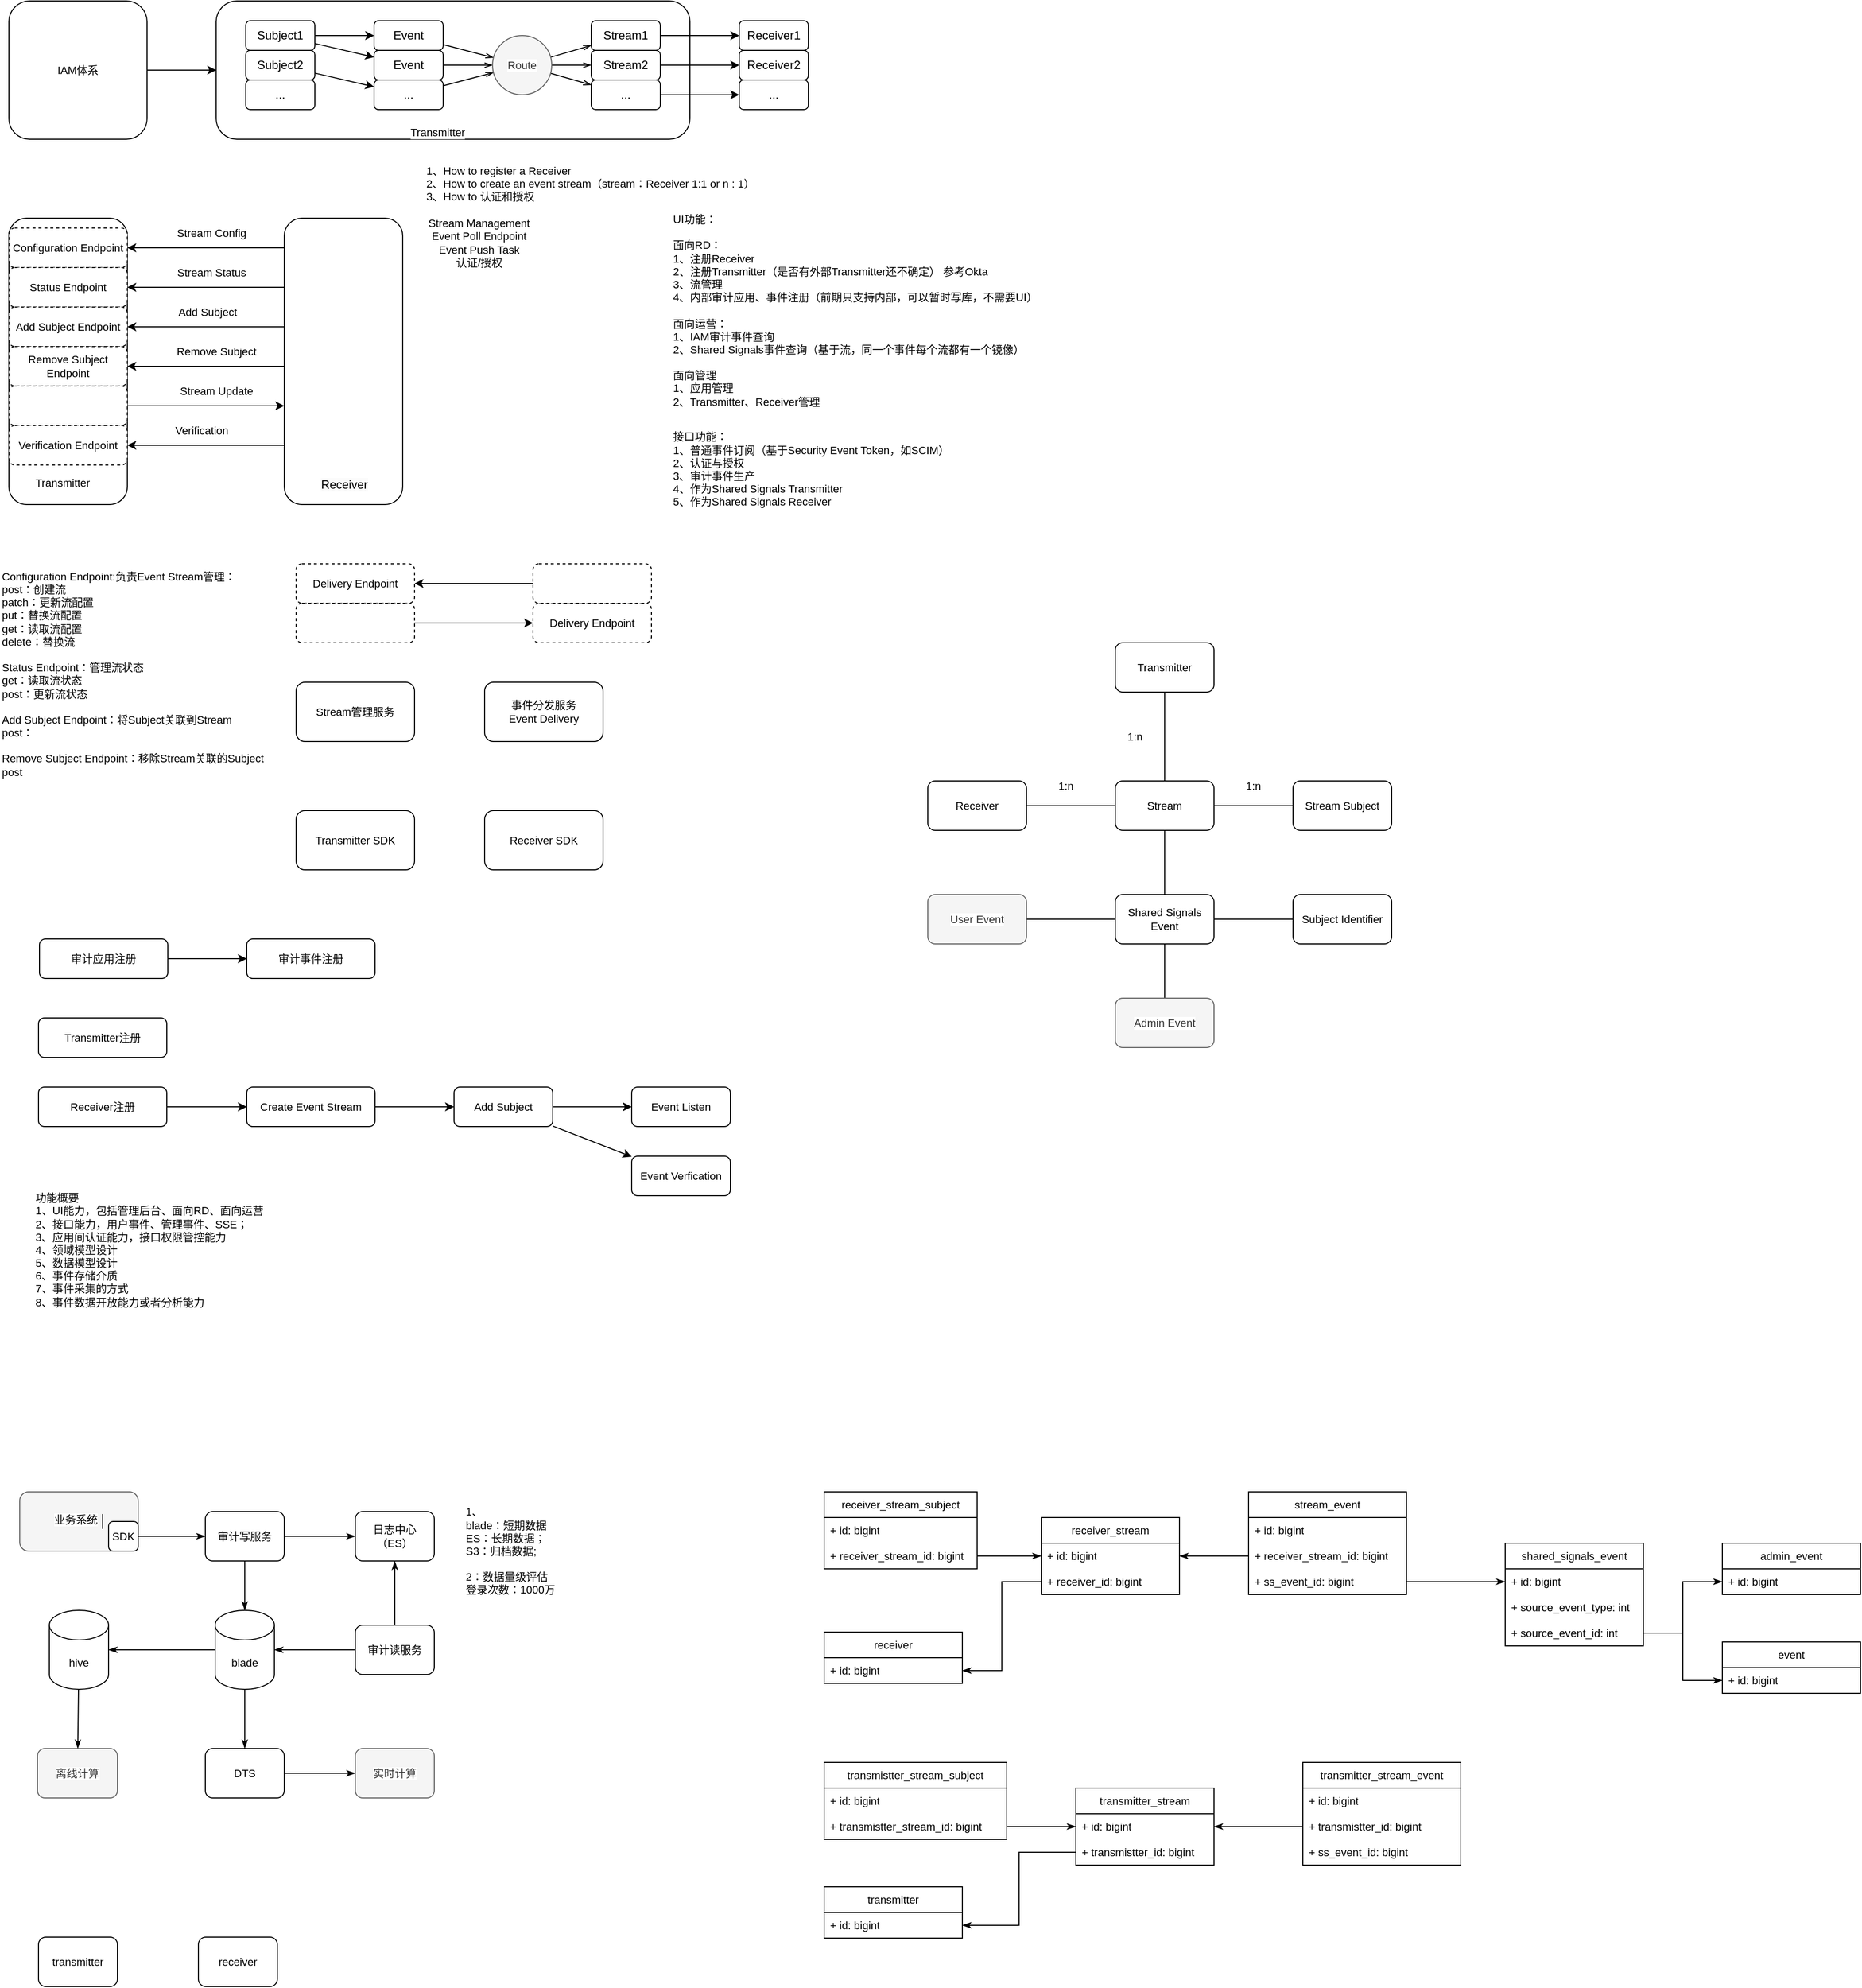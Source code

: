 <mxfile version="24.8.6">
  <diagram name="Page-1" id="xkzrxMHmYgJay2G1RrDT">
    <mxGraphModel dx="1517" dy="835" grid="1" gridSize="10" guides="1" tooltips="1" connect="1" arrows="1" fold="1" page="1" pageScale="1" pageWidth="827" pageHeight="1169" math="0" shadow="0">
      <root>
        <mxCell id="0" />
        <mxCell id="1" parent="0" />
        <mxCell id="OIt1UMHO6sKuOlpWB3Og-27" value="" style="rounded=1;whiteSpace=wrap;html=1;fontFamily=Helvetica;fontSize=11;fontColor=#333333;labelBackgroundColor=default;fillColor=#f5f5f5;strokeColor=#666666;" vertex="1" parent="1">
          <mxGeometry x="20" y="1550" width="120" height="60" as="geometry" />
        </mxCell>
        <mxCell id="cIg96sCf_VElqngGWfwU-84" value="" style="rounded=1;whiteSpace=wrap;html=1;fontFamily=Helvetica;fontSize=11;fontColor=default;labelBackgroundColor=default;" parent="1" vertex="1">
          <mxGeometry x="9" y="260" width="120" height="290" as="geometry" />
        </mxCell>
        <mxCell id="cIg96sCf_VElqngGWfwU-57" style="edgeStyle=none;shape=connector;rounded=0;orthogonalLoop=1;jettySize=auto;html=1;entryX=0;entryY=0.5;entryDx=0;entryDy=0;strokeColor=default;align=center;verticalAlign=middle;fontFamily=Helvetica;fontSize=11;fontColor=default;labelBackgroundColor=default;endArrow=classic;" parent="1" source="cIg96sCf_VElqngGWfwU-55" target="cIg96sCf_VElqngGWfwU-1" edge="1">
          <mxGeometry relative="1" as="geometry" />
        </mxCell>
        <mxCell id="cIg96sCf_VElqngGWfwU-55" value="IAM体系" style="rounded=1;whiteSpace=wrap;html=1;fontFamily=Helvetica;fontSize=11;fontColor=default;labelBackgroundColor=default;" parent="1" vertex="1">
          <mxGeometry x="9" y="40" width="140" height="140" as="geometry" />
        </mxCell>
        <mxCell id="cIg96sCf_VElqngGWfwU-1" value="" style="rounded=1;whiteSpace=wrap;html=1;" parent="1" vertex="1">
          <mxGeometry x="219" y="40" width="480" height="140" as="geometry" />
        </mxCell>
        <mxCell id="cIg96sCf_VElqngGWfwU-18" style="edgeStyle=orthogonalEdgeStyle;rounded=0;orthogonalLoop=1;jettySize=auto;html=1;" parent="1" source="cIg96sCf_VElqngGWfwU-3" target="cIg96sCf_VElqngGWfwU-15" edge="1">
          <mxGeometry relative="1" as="geometry" />
        </mxCell>
        <mxCell id="cIg96sCf_VElqngGWfwU-3" value="Stream1" style="rounded=1;whiteSpace=wrap;html=1;" parent="1" vertex="1">
          <mxGeometry x="599" y="60" width="70" height="30" as="geometry" />
        </mxCell>
        <mxCell id="cIg96sCf_VElqngGWfwU-19" style="edgeStyle=orthogonalEdgeStyle;rounded=0;orthogonalLoop=1;jettySize=auto;html=1;" parent="1" source="cIg96sCf_VElqngGWfwU-4" target="cIg96sCf_VElqngGWfwU-16" edge="1">
          <mxGeometry relative="1" as="geometry" />
        </mxCell>
        <mxCell id="cIg96sCf_VElqngGWfwU-4" value="Stream2" style="rounded=1;whiteSpace=wrap;html=1;" parent="1" vertex="1">
          <mxGeometry x="599" y="90" width="70" height="30" as="geometry" />
        </mxCell>
        <mxCell id="cIg96sCf_VElqngGWfwU-20" style="edgeStyle=orthogonalEdgeStyle;rounded=0;orthogonalLoop=1;jettySize=auto;html=1;" parent="1" source="cIg96sCf_VElqngGWfwU-5" target="cIg96sCf_VElqngGWfwU-17" edge="1">
          <mxGeometry relative="1" as="geometry" />
        </mxCell>
        <mxCell id="cIg96sCf_VElqngGWfwU-5" value="..." style="rounded=1;whiteSpace=wrap;html=1;" parent="1" vertex="1">
          <mxGeometry x="599" y="120" width="70" height="30" as="geometry" />
        </mxCell>
        <mxCell id="cIg96sCf_VElqngGWfwU-11" style="edgeStyle=orthogonalEdgeStyle;rounded=0;orthogonalLoop=1;jettySize=auto;html=1;" parent="1" source="cIg96sCf_VElqngGWfwU-6" target="cIg96sCf_VElqngGWfwU-10" edge="1">
          <mxGeometry relative="1" as="geometry" />
        </mxCell>
        <mxCell id="cIg96sCf_VElqngGWfwU-39" style="edgeStyle=none;shape=connector;rounded=0;orthogonalLoop=1;jettySize=auto;html=1;strokeColor=default;align=center;verticalAlign=middle;fontFamily=Helvetica;fontSize=11;fontColor=default;labelBackgroundColor=default;endArrow=classic;" parent="1" source="cIg96sCf_VElqngGWfwU-6" target="cIg96sCf_VElqngGWfwU-22" edge="1">
          <mxGeometry relative="1" as="geometry" />
        </mxCell>
        <mxCell id="cIg96sCf_VElqngGWfwU-6" value="Subject1" style="rounded=1;whiteSpace=wrap;html=1;" parent="1" vertex="1">
          <mxGeometry x="249" y="60" width="70" height="30" as="geometry" />
        </mxCell>
        <mxCell id="cIg96sCf_VElqngGWfwU-40" style="edgeStyle=none;shape=connector;rounded=0;orthogonalLoop=1;jettySize=auto;html=1;strokeColor=default;align=center;verticalAlign=middle;fontFamily=Helvetica;fontSize=11;fontColor=default;labelBackgroundColor=default;endArrow=classic;" parent="1" source="cIg96sCf_VElqngGWfwU-7" target="cIg96sCf_VElqngGWfwU-23" edge="1">
          <mxGeometry relative="1" as="geometry" />
        </mxCell>
        <mxCell id="cIg96sCf_VElqngGWfwU-7" value="Subject2" style="rounded=1;whiteSpace=wrap;html=1;" parent="1" vertex="1">
          <mxGeometry x="249" y="90" width="70" height="30" as="geometry" />
        </mxCell>
        <mxCell id="cIg96sCf_VElqngGWfwU-8" value="..." style="rounded=1;whiteSpace=wrap;html=1;" parent="1" vertex="1">
          <mxGeometry x="249" y="120" width="70" height="30" as="geometry" />
        </mxCell>
        <mxCell id="cIg96sCf_VElqngGWfwU-49" style="edgeStyle=none;shape=connector;rounded=0;orthogonalLoop=1;jettySize=auto;html=1;strokeColor=default;align=center;verticalAlign=middle;fontFamily=Helvetica;fontSize=11;fontColor=default;labelBackgroundColor=default;endArrow=openThin;endFill=0;" parent="1" source="cIg96sCf_VElqngGWfwU-10" target="cIg96sCf_VElqngGWfwU-41" edge="1">
          <mxGeometry relative="1" as="geometry" />
        </mxCell>
        <mxCell id="cIg96sCf_VElqngGWfwU-10" value="Event" style="rounded=1;whiteSpace=wrap;html=1;" parent="1" vertex="1">
          <mxGeometry x="379" y="60" width="70" height="30" as="geometry" />
        </mxCell>
        <mxCell id="cIg96sCf_VElqngGWfwU-15" value="Receiver1" style="rounded=1;whiteSpace=wrap;html=1;" parent="1" vertex="1">
          <mxGeometry x="749" y="60" width="70" height="30" as="geometry" />
        </mxCell>
        <mxCell id="cIg96sCf_VElqngGWfwU-16" value="Receiver2" style="rounded=1;whiteSpace=wrap;html=1;" parent="1" vertex="1">
          <mxGeometry x="749" y="90" width="70" height="30" as="geometry" />
        </mxCell>
        <mxCell id="cIg96sCf_VElqngGWfwU-17" value="..." style="rounded=1;whiteSpace=wrap;html=1;" parent="1" vertex="1">
          <mxGeometry x="749" y="120" width="70" height="30" as="geometry" />
        </mxCell>
        <mxCell id="cIg96sCf_VElqngGWfwU-50" style="edgeStyle=none;shape=connector;rounded=0;orthogonalLoop=1;jettySize=auto;html=1;strokeColor=default;align=center;verticalAlign=middle;fontFamily=Helvetica;fontSize=11;fontColor=default;labelBackgroundColor=default;endArrow=openThin;endFill=0;" parent="1" source="cIg96sCf_VElqngGWfwU-22" target="cIg96sCf_VElqngGWfwU-41" edge="1">
          <mxGeometry relative="1" as="geometry" />
        </mxCell>
        <mxCell id="cIg96sCf_VElqngGWfwU-22" value="Event" style="rounded=1;whiteSpace=wrap;html=1;" parent="1" vertex="1">
          <mxGeometry x="379" y="90" width="70" height="30" as="geometry" />
        </mxCell>
        <mxCell id="cIg96sCf_VElqngGWfwU-51" style="edgeStyle=none;shape=connector;rounded=0;orthogonalLoop=1;jettySize=auto;html=1;strokeColor=default;align=center;verticalAlign=middle;fontFamily=Helvetica;fontSize=11;fontColor=default;labelBackgroundColor=default;endArrow=openThin;endFill=0;" parent="1" source="cIg96sCf_VElqngGWfwU-23" target="cIg96sCf_VElqngGWfwU-41" edge="1">
          <mxGeometry relative="1" as="geometry" />
        </mxCell>
        <mxCell id="cIg96sCf_VElqngGWfwU-23" value="..." style="rounded=1;whiteSpace=wrap;html=1;" parent="1" vertex="1">
          <mxGeometry x="379" y="120" width="70" height="30" as="geometry" />
        </mxCell>
        <mxCell id="cIg96sCf_VElqngGWfwU-46" style="edgeStyle=none;shape=connector;rounded=0;orthogonalLoop=1;jettySize=auto;html=1;strokeColor=default;align=center;verticalAlign=middle;fontFamily=Helvetica;fontSize=11;fontColor=default;labelBackgroundColor=default;endArrow=openThin;endFill=0;" parent="1" source="cIg96sCf_VElqngGWfwU-41" target="cIg96sCf_VElqngGWfwU-3" edge="1">
          <mxGeometry relative="1" as="geometry" />
        </mxCell>
        <mxCell id="cIg96sCf_VElqngGWfwU-47" style="edgeStyle=none;shape=connector;rounded=0;orthogonalLoop=1;jettySize=auto;html=1;strokeColor=default;align=center;verticalAlign=middle;fontFamily=Helvetica;fontSize=11;fontColor=default;labelBackgroundColor=default;endArrow=openThin;endFill=0;" parent="1" source="cIg96sCf_VElqngGWfwU-41" target="cIg96sCf_VElqngGWfwU-4" edge="1">
          <mxGeometry relative="1" as="geometry" />
        </mxCell>
        <mxCell id="cIg96sCf_VElqngGWfwU-48" style="edgeStyle=none;shape=connector;rounded=0;orthogonalLoop=1;jettySize=auto;html=1;strokeColor=default;align=center;verticalAlign=middle;fontFamily=Helvetica;fontSize=11;fontColor=default;labelBackgroundColor=default;endArrow=openThin;endFill=0;" parent="1" source="cIg96sCf_VElqngGWfwU-41" target="cIg96sCf_VElqngGWfwU-5" edge="1">
          <mxGeometry relative="1" as="geometry" />
        </mxCell>
        <mxCell id="cIg96sCf_VElqngGWfwU-41" value="Route" style="ellipse;whiteSpace=wrap;html=1;aspect=fixed;fontFamily=Helvetica;fontSize=11;fontColor=#333333;labelBackgroundColor=default;fillColor=#f5f5f5;strokeColor=#666666;" parent="1" vertex="1">
          <mxGeometry x="499" y="75" width="60" height="60" as="geometry" />
        </mxCell>
        <mxCell id="cIg96sCf_VElqngGWfwU-53" value="Transmitter" style="text;whiteSpace=wrap;fontFamily=Helvetica;fontSize=11;fontColor=default;labelBackgroundColor=default;" parent="1" vertex="1">
          <mxGeometry x="414" y="160" width="70" height="20" as="geometry" />
        </mxCell>
        <mxCell id="cIg96sCf_VElqngGWfwU-65" value="Configuration Endpoint" style="rounded=1;whiteSpace=wrap;html=1;fontFamily=Helvetica;fontSize=11;fontColor=default;labelBackgroundColor=default;strokeColor=default;dashed=1;glass=0;shadow=0;" parent="1" vertex="1">
          <mxGeometry x="9" y="270" width="120" height="40" as="geometry" />
        </mxCell>
        <mxCell id="cIg96sCf_VElqngGWfwU-67" value="Status Endpoint" style="rounded=1;whiteSpace=wrap;html=1;fontFamily=Helvetica;fontSize=11;fontColor=default;labelBackgroundColor=default;strokeColor=default;dashed=1;" parent="1" vertex="1">
          <mxGeometry x="9" y="310" width="120" height="40" as="geometry" />
        </mxCell>
        <mxCell id="cIg96sCf_VElqngGWfwU-68" value="Add Subject Endpoint" style="rounded=1;whiteSpace=wrap;html=1;fontFamily=Helvetica;fontSize=11;fontColor=default;labelBackgroundColor=default;strokeColor=default;dashed=1;" parent="1" vertex="1">
          <mxGeometry x="9" y="350" width="120" height="40" as="geometry" />
        </mxCell>
        <mxCell id="cIg96sCf_VElqngGWfwU-69" value="Remove Subject Endpoint" style="rounded=1;whiteSpace=wrap;html=1;fontFamily=Helvetica;fontSize=11;fontColor=default;labelBackgroundColor=default;strokeColor=default;dashed=1;" parent="1" vertex="1">
          <mxGeometry x="9" y="390" width="120" height="40" as="geometry" />
        </mxCell>
        <mxCell id="cIg96sCf_VElqngGWfwU-82" style="edgeStyle=none;shape=connector;rounded=0;orthogonalLoop=1;jettySize=auto;html=1;strokeColor=default;align=center;verticalAlign=middle;fontFamily=Helvetica;fontSize=11;fontColor=default;labelBackgroundColor=default;endArrow=classic;" parent="1" source="cIg96sCf_VElqngGWfwU-70" target="cIg96sCf_VElqngGWfwU-76" edge="1">
          <mxGeometry relative="1" as="geometry" />
        </mxCell>
        <mxCell id="cIg96sCf_VElqngGWfwU-70" value="" style="rounded=1;whiteSpace=wrap;html=1;fontFamily=Helvetica;fontSize=11;fontColor=default;labelBackgroundColor=default;strokeColor=default;dashed=1;" parent="1" vertex="1">
          <mxGeometry x="9" y="430" width="120" height="40" as="geometry" />
        </mxCell>
        <mxCell id="cIg96sCf_VElqngGWfwU-71" value="Verification Endpoint" style="rounded=1;whiteSpace=wrap;html=1;fontFamily=Helvetica;fontSize=11;fontColor=default;labelBackgroundColor=default;strokeColor=default;dashed=1;" parent="1" vertex="1">
          <mxGeometry x="9" y="470" width="120" height="40" as="geometry" />
        </mxCell>
        <mxCell id="cIg96sCf_VElqngGWfwU-78" style="edgeStyle=none;shape=connector;rounded=0;orthogonalLoop=1;jettySize=auto;html=1;strokeColor=default;align=center;verticalAlign=middle;fontFamily=Helvetica;fontSize=11;fontColor=default;labelBackgroundColor=default;endArrow=classic;" parent="1" source="cIg96sCf_VElqngGWfwU-72" target="cIg96sCf_VElqngGWfwU-65" edge="1">
          <mxGeometry relative="1" as="geometry" />
        </mxCell>
        <mxCell id="cIg96sCf_VElqngGWfwU-72" value="" style="rounded=1;whiteSpace=wrap;html=1;fontFamily=Helvetica;fontSize=11;fontColor=default;labelBackgroundColor=default;strokeColor=none;" parent="1" vertex="1">
          <mxGeometry x="288" y="270" width="120" height="40" as="geometry" />
        </mxCell>
        <mxCell id="cIg96sCf_VElqngGWfwU-79" style="edgeStyle=none;shape=connector;rounded=0;orthogonalLoop=1;jettySize=auto;html=1;strokeColor=default;align=center;verticalAlign=middle;fontFamily=Helvetica;fontSize=11;fontColor=default;labelBackgroundColor=default;endArrow=classic;" parent="1" source="cIg96sCf_VElqngGWfwU-73" target="cIg96sCf_VElqngGWfwU-67" edge="1">
          <mxGeometry relative="1" as="geometry" />
        </mxCell>
        <mxCell id="cIg96sCf_VElqngGWfwU-73" value="" style="rounded=1;whiteSpace=wrap;html=1;fontFamily=Helvetica;fontSize=11;fontColor=default;labelBackgroundColor=default;strokeColor=none;" parent="1" vertex="1">
          <mxGeometry x="288" y="310" width="120" height="40" as="geometry" />
        </mxCell>
        <mxCell id="cIg96sCf_VElqngGWfwU-80" style="edgeStyle=none;shape=connector;rounded=0;orthogonalLoop=1;jettySize=auto;html=1;strokeColor=default;align=center;verticalAlign=middle;fontFamily=Helvetica;fontSize=11;fontColor=default;labelBackgroundColor=default;endArrow=classic;" parent="1" source="cIg96sCf_VElqngGWfwU-74" target="cIg96sCf_VElqngGWfwU-68" edge="1">
          <mxGeometry relative="1" as="geometry" />
        </mxCell>
        <mxCell id="cIg96sCf_VElqngGWfwU-74" value="" style="rounded=1;whiteSpace=wrap;html=1;fontFamily=Helvetica;fontSize=11;fontColor=default;labelBackgroundColor=default;strokeColor=none;" parent="1" vertex="1">
          <mxGeometry x="288" y="350" width="120" height="40" as="geometry" />
        </mxCell>
        <mxCell id="cIg96sCf_VElqngGWfwU-81" style="edgeStyle=none;shape=connector;rounded=0;orthogonalLoop=1;jettySize=auto;html=1;strokeColor=default;align=center;verticalAlign=middle;fontFamily=Helvetica;fontSize=11;fontColor=default;labelBackgroundColor=default;endArrow=classic;" parent="1" source="cIg96sCf_VElqngGWfwU-75" target="cIg96sCf_VElqngGWfwU-69" edge="1">
          <mxGeometry relative="1" as="geometry" />
        </mxCell>
        <mxCell id="cIg96sCf_VElqngGWfwU-75" value="" style="rounded=1;whiteSpace=wrap;html=1;fontFamily=Helvetica;fontSize=11;fontColor=default;labelBackgroundColor=default;strokeColor=none;" parent="1" vertex="1">
          <mxGeometry x="288" y="390" width="120" height="40" as="geometry" />
        </mxCell>
        <mxCell id="cIg96sCf_VElqngGWfwU-76" value="" style="rounded=1;whiteSpace=wrap;html=1;fontFamily=Helvetica;fontSize=11;fontColor=default;labelBackgroundColor=default;strokeColor=none;" parent="1" vertex="1">
          <mxGeometry x="288" y="430" width="120" height="40" as="geometry" />
        </mxCell>
        <mxCell id="cIg96sCf_VElqngGWfwU-83" style="edgeStyle=none;shape=connector;rounded=0;orthogonalLoop=1;jettySize=auto;html=1;strokeColor=default;align=center;verticalAlign=middle;fontFamily=Helvetica;fontSize=11;fontColor=default;labelBackgroundColor=default;endArrow=classic;" parent="1" source="cIg96sCf_VElqngGWfwU-77" target="cIg96sCf_VElqngGWfwU-71" edge="1">
          <mxGeometry relative="1" as="geometry" />
        </mxCell>
        <mxCell id="cIg96sCf_VElqngGWfwU-77" value="" style="rounded=1;whiteSpace=wrap;html=1;fontFamily=Helvetica;fontSize=11;fontColor=default;labelBackgroundColor=default;strokeColor=none;" parent="1" vertex="1">
          <mxGeometry x="288" y="470" width="120" height="40" as="geometry" />
        </mxCell>
        <mxCell id="cIg96sCf_VElqngGWfwU-87" value="Stream Config" style="text;html=1;align=center;verticalAlign=middle;resizable=0;points=[];autosize=1;strokeColor=none;fillColor=none;fontFamily=Helvetica;fontSize=11;fontColor=default;labelBackgroundColor=default;" parent="1" vertex="1">
          <mxGeometry x="169" y="260" width="90" height="30" as="geometry" />
        </mxCell>
        <mxCell id="cIg96sCf_VElqngGWfwU-91" value="&lt;span style=&quot;font-size: 12px; background-color: rgb(251, 251, 251);&quot;&gt;Receiver&lt;/span&gt;" style="text;html=1;align=center;verticalAlign=middle;whiteSpace=wrap;rounded=0;fontFamily=Helvetica;fontSize=11;fontColor=default;labelBackgroundColor=default;" parent="1" vertex="1">
          <mxGeometry x="319" y="506" width="60" height="30" as="geometry" />
        </mxCell>
        <mxCell id="cIg96sCf_VElqngGWfwU-98" value="Stream Status" style="text;html=1;align=center;verticalAlign=middle;resizable=0;points=[];autosize=1;strokeColor=none;fillColor=none;fontFamily=Helvetica;fontSize=11;fontColor=default;labelBackgroundColor=default;" parent="1" vertex="1">
          <mxGeometry x="169" y="300" width="90" height="30" as="geometry" />
        </mxCell>
        <mxCell id="cIg96sCf_VElqngGWfwU-99" value="Add Subject" style="text;html=1;align=center;verticalAlign=middle;resizable=0;points=[];autosize=1;strokeColor=none;fillColor=none;fontFamily=Helvetica;fontSize=11;fontColor=default;labelBackgroundColor=default;" parent="1" vertex="1">
          <mxGeometry x="170" y="340" width="80" height="30" as="geometry" />
        </mxCell>
        <mxCell id="cIg96sCf_VElqngGWfwU-100" value="Remove Subject" style="text;html=1;align=center;verticalAlign=middle;resizable=0;points=[];autosize=1;strokeColor=none;fillColor=none;fontFamily=Helvetica;fontSize=11;fontColor=default;labelBackgroundColor=default;" parent="1" vertex="1">
          <mxGeometry x="169" y="380" width="100" height="30" as="geometry" />
        </mxCell>
        <mxCell id="cIg96sCf_VElqngGWfwU-101" value="Stream Update" style="text;html=1;align=center;verticalAlign=middle;resizable=0;points=[];autosize=1;strokeColor=none;fillColor=none;fontFamily=Helvetica;fontSize=11;fontColor=default;labelBackgroundColor=default;" parent="1" vertex="1">
          <mxGeometry x="169" y="420" width="100" height="30" as="geometry" />
        </mxCell>
        <mxCell id="cIg96sCf_VElqngGWfwU-102" value="Verification" style="text;html=1;align=center;verticalAlign=middle;resizable=0;points=[];autosize=1;strokeColor=none;fillColor=none;fontFamily=Helvetica;fontSize=11;fontColor=default;labelBackgroundColor=default;" parent="1" vertex="1">
          <mxGeometry x="164" y="460" width="80" height="30" as="geometry" />
        </mxCell>
        <mxCell id="cIg96sCf_VElqngGWfwU-85" value="" style="rounded=1;whiteSpace=wrap;html=1;fontFamily=Helvetica;fontSize=11;fontColor=default;labelBackgroundColor=default;" parent="1" vertex="1">
          <mxGeometry x="288" y="260" width="120" height="290" as="geometry" />
        </mxCell>
        <mxCell id="cIg96sCf_VElqngGWfwU-88" value="&lt;span style=&quot;color: rgb(0, 0, 0); font-family: Helvetica; font-size: 11px; font-style: normal; font-variant-ligatures: normal; font-variant-caps: normal; font-weight: 400; letter-spacing: normal; orphans: 2; text-align: left; text-indent: 0px; text-transform: none; widows: 2; word-spacing: 0px; -webkit-text-stroke-width: 0px; white-space: normal; background-color: rgb(255, 255, 255); text-decoration-thickness: initial; text-decoration-style: initial; text-decoration-color: initial; display: inline !important; float: none;&quot;&gt;Transmitter&lt;/span&gt;" style="text;whiteSpace=wrap;html=1;fontFamily=Helvetica;fontSize=11;fontColor=default;labelBackgroundColor=default;" parent="1" vertex="1">
          <mxGeometry x="34" y="515" width="90" height="40" as="geometry" />
        </mxCell>
        <mxCell id="cIg96sCf_VElqngGWfwU-103" value="Stream Management&lt;br&gt;Event Poll Endpoint&lt;br&gt;Event Push Task&lt;br&gt;认证/授权" style="text;html=1;align=center;verticalAlign=middle;resizable=0;points=[];autosize=1;strokeColor=none;fillColor=none;fontFamily=Helvetica;fontSize=11;fontColor=default;labelBackgroundColor=default;" parent="1" vertex="1">
          <mxGeometry x="420" y="250" width="130" height="70" as="geometry" />
        </mxCell>
        <mxCell id="cIg96sCf_VElqngGWfwU-104" value="&lt;span style=&quot;font-size: 12px; background-color: rgb(251, 251, 251);&quot;&gt;Receiver&lt;/span&gt;" style="text;html=1;align=center;verticalAlign=middle;whiteSpace=wrap;rounded=0;fontFamily=Helvetica;fontSize=11;fontColor=default;labelBackgroundColor=default;" parent="1" vertex="1">
          <mxGeometry x="319" y="515" width="60" height="30" as="geometry" />
        </mxCell>
        <mxCell id="cIg96sCf_VElqngGWfwU-105" value="Delivery Endpoint" style="rounded=1;whiteSpace=wrap;html=1;fontFamily=Helvetica;fontSize=11;fontColor=default;labelBackgroundColor=default;strokeColor=default;dashed=1;" parent="1" vertex="1">
          <mxGeometry x="300" y="610" width="120" height="40" as="geometry" />
        </mxCell>
        <mxCell id="cIg96sCf_VElqngGWfwU-106" value="1、How to register a Receiver&lt;br&gt;2、How to create an event stream（stream：Receiver 1:1 or n : 1）&lt;br&gt;3、How to 认证和授权" style="text;html=1;align=left;verticalAlign=middle;whiteSpace=wrap;rounded=0;fontFamily=Helvetica;fontSize=11;fontColor=default;labelBackgroundColor=default;" parent="1" vertex="1">
          <mxGeometry x="430" y="210" width="420" height="30" as="geometry" />
        </mxCell>
        <mxCell id="cIg96sCf_VElqngGWfwU-108" value="Configuration Endpoint:负责Event Stream管理：&lt;br&gt;post：创建流&lt;br&gt;patch：更新流配置&lt;br&gt;put：替换流配置&lt;br&gt;get：读取流配置&lt;br&gt;delete：替换流&lt;br&gt;&lt;br&gt;&lt;span style=&quot;text-align: center;&quot;&gt;Status Endpoint：管理流状态&lt;br&gt;get：读取流状态&lt;br&gt;post：更新流状态&lt;br&gt;&lt;br&gt;Add Subject Endpoint：将Subject关联到Stream&lt;br&gt;post：&lt;br&gt;&lt;br&gt;Remove Subject Endpoint：移除Stream关联的Subject&lt;br&gt;post&lt;br&gt;&lt;br&gt;&lt;br&gt;&lt;/span&gt;" style="text;html=1;align=left;verticalAlign=middle;whiteSpace=wrap;rounded=0;fontFamily=Helvetica;fontSize=11;fontColor=default;labelBackgroundColor=default;" parent="1" vertex="1">
          <mxGeometry y="600" width="281" height="270" as="geometry" />
        </mxCell>
        <mxCell id="cIg96sCf_VElqngGWfwU-109" value="Delivery Endpoint" style="rounded=1;whiteSpace=wrap;html=1;fontFamily=Helvetica;fontSize=11;fontColor=default;labelBackgroundColor=default;strokeColor=default;dashed=1;" parent="1" vertex="1">
          <mxGeometry x="540" y="650" width="120" height="40" as="geometry" />
        </mxCell>
        <mxCell id="cIg96sCf_VElqngGWfwU-113" style="edgeStyle=none;shape=connector;rounded=0;orthogonalLoop=1;jettySize=auto;html=1;strokeColor=default;align=center;verticalAlign=middle;fontFamily=Helvetica;fontSize=11;fontColor=default;labelBackgroundColor=default;endArrow=classic;" parent="1" source="cIg96sCf_VElqngGWfwU-111" target="cIg96sCf_VElqngGWfwU-109" edge="1">
          <mxGeometry relative="1" as="geometry" />
        </mxCell>
        <mxCell id="cIg96sCf_VElqngGWfwU-111" value="" style="rounded=1;whiteSpace=wrap;html=1;fontFamily=Helvetica;fontSize=11;fontColor=default;labelBackgroundColor=default;strokeColor=default;dashed=1;" parent="1" vertex="1">
          <mxGeometry x="300" y="650" width="120" height="40" as="geometry" />
        </mxCell>
        <mxCell id="cIg96sCf_VElqngGWfwU-114" style="edgeStyle=none;shape=connector;rounded=0;orthogonalLoop=1;jettySize=auto;html=1;strokeColor=default;align=center;verticalAlign=middle;fontFamily=Helvetica;fontSize=11;fontColor=default;labelBackgroundColor=default;endArrow=classic;" parent="1" source="cIg96sCf_VElqngGWfwU-112" target="cIg96sCf_VElqngGWfwU-105" edge="1">
          <mxGeometry relative="1" as="geometry" />
        </mxCell>
        <mxCell id="cIg96sCf_VElqngGWfwU-112" value="" style="rounded=1;whiteSpace=wrap;html=1;fontFamily=Helvetica;fontSize=11;fontColor=default;labelBackgroundColor=default;strokeColor=default;dashed=1;" parent="1" vertex="1">
          <mxGeometry x="540" y="610" width="120" height="40" as="geometry" />
        </mxCell>
        <mxCell id="cIg96sCf_VElqngGWfwU-115" value="Stream管理服务" style="rounded=1;whiteSpace=wrap;html=1;fontFamily=Helvetica;fontSize=11;fontColor=default;labelBackgroundColor=default;" parent="1" vertex="1">
          <mxGeometry x="300" y="730" width="120" height="60" as="geometry" />
        </mxCell>
        <mxCell id="cIg96sCf_VElqngGWfwU-116" value="事件分发服务&lt;br&gt;Event Delivery" style="rounded=1;whiteSpace=wrap;html=1;fontFamily=Helvetica;fontSize=11;fontColor=default;labelBackgroundColor=default;" parent="1" vertex="1">
          <mxGeometry x="491" y="730" width="120" height="60" as="geometry" />
        </mxCell>
        <mxCell id="cIg96sCf_VElqngGWfwU-117" value="Transmitter SDK" style="rounded=1;whiteSpace=wrap;html=1;fontFamily=Helvetica;fontSize=11;fontColor=default;labelBackgroundColor=default;" parent="1" vertex="1">
          <mxGeometry x="300" y="860" width="120" height="60" as="geometry" />
        </mxCell>
        <mxCell id="cIg96sCf_VElqngGWfwU-118" value="Receiver SDK" style="rounded=1;whiteSpace=wrap;html=1;fontFamily=Helvetica;fontSize=11;fontColor=default;labelBackgroundColor=default;" parent="1" vertex="1">
          <mxGeometry x="491" y="860" width="120" height="60" as="geometry" />
        </mxCell>
        <mxCell id="cIg96sCf_VElqngGWfwU-121" value="" style="edgeStyle=none;shape=connector;rounded=0;orthogonalLoop=1;jettySize=auto;html=1;strokeColor=default;align=center;verticalAlign=middle;fontFamily=Helvetica;fontSize=11;fontColor=default;labelBackgroundColor=default;endArrow=classic;" parent="1" source="cIg96sCf_VElqngGWfwU-119" target="cIg96sCf_VElqngGWfwU-120" edge="1">
          <mxGeometry relative="1" as="geometry" />
        </mxCell>
        <mxCell id="cIg96sCf_VElqngGWfwU-119" value="Create Event Stream" style="rounded=1;whiteSpace=wrap;html=1;fontFamily=Helvetica;fontSize=11;fontColor=default;labelBackgroundColor=default;" parent="1" vertex="1">
          <mxGeometry x="250" y="1140" width="130" height="40" as="geometry" />
        </mxCell>
        <mxCell id="cIg96sCf_VElqngGWfwU-123" value="" style="edgeStyle=none;shape=connector;rounded=0;orthogonalLoop=1;jettySize=auto;html=1;strokeColor=default;align=center;verticalAlign=middle;fontFamily=Helvetica;fontSize=11;fontColor=default;labelBackgroundColor=default;endArrow=classic;" parent="1" source="cIg96sCf_VElqngGWfwU-120" target="cIg96sCf_VElqngGWfwU-122" edge="1">
          <mxGeometry relative="1" as="geometry" />
        </mxCell>
        <mxCell id="cIg96sCf_VElqngGWfwU-125" style="edgeStyle=none;shape=connector;rounded=0;orthogonalLoop=1;jettySize=auto;html=1;strokeColor=default;align=center;verticalAlign=middle;fontFamily=Helvetica;fontSize=11;fontColor=default;labelBackgroundColor=default;endArrow=classic;" parent="1" source="cIg96sCf_VElqngGWfwU-120" target="cIg96sCf_VElqngGWfwU-124" edge="1">
          <mxGeometry relative="1" as="geometry" />
        </mxCell>
        <mxCell id="cIg96sCf_VElqngGWfwU-120" value="Add Subject" style="rounded=1;whiteSpace=wrap;html=1;fontFamily=Helvetica;fontSize=11;fontColor=default;labelBackgroundColor=default;" parent="1" vertex="1">
          <mxGeometry x="460" y="1140" width="100" height="40" as="geometry" />
        </mxCell>
        <mxCell id="cIg96sCf_VElqngGWfwU-122" value="Event Listen" style="rounded=1;whiteSpace=wrap;html=1;fontFamily=Helvetica;fontSize=11;fontColor=default;labelBackgroundColor=default;" parent="1" vertex="1">
          <mxGeometry x="640" y="1140" width="100" height="40" as="geometry" />
        </mxCell>
        <mxCell id="cIg96sCf_VElqngGWfwU-124" value="Event Verfication" style="rounded=1;whiteSpace=wrap;html=1;fontFamily=Helvetica;fontSize=11;fontColor=default;labelBackgroundColor=default;" parent="1" vertex="1">
          <mxGeometry x="640" y="1210" width="100" height="40" as="geometry" />
        </mxCell>
        <mxCell id="cIg96sCf_VElqngGWfwU-126" value="UI功能：&lt;br&gt;&lt;br&gt;面向RD：&lt;br&gt;1、注册Receiver&lt;br&gt;2、注册Transmitter（是否有外部Transmitter还不确定） 参考Okta&lt;br&gt;3、流管理&lt;br&gt;4、内部审计应用、事件注册（前期只支持内部，可以暂时写库，不需要UI）&lt;br&gt;&lt;br&gt;面向运营：&lt;br&gt;1、IAM审计事件查询&lt;br&gt;2、Shared Signals事件查询（基于流，同一个事件每个流都有一个镜像）&lt;br&gt;&lt;br&gt;面向管理&lt;br&gt;1、应用管理&lt;br&gt;2、Transmitter、Receiver管理&lt;br&gt;&lt;div&gt;&lt;br&gt;&lt;/div&gt;" style="text;html=1;align=left;verticalAlign=middle;resizable=0;points=[];autosize=1;strokeColor=none;fillColor=none;fontFamily=Helvetica;fontSize=11;fontColor=default;labelBackgroundColor=default;" parent="1" vertex="1">
          <mxGeometry x="680" y="250" width="390" height="220" as="geometry" />
        </mxCell>
        <mxCell id="cIg96sCf_VElqngGWfwU-127" value="接口功能：&lt;br&gt;1、普通事件订阅（基于Security Event Token，如SCIM）&lt;br&gt;2、认证与授权&lt;br&gt;3、审计事件生产&lt;br&gt;4、作为Shared Signals Transmitter&lt;br&gt;5、作为Shared Signals Receiver&lt;br&gt;&lt;div&gt;&lt;br&gt;&lt;/div&gt;" style="text;html=1;align=left;verticalAlign=middle;resizable=0;points=[];autosize=1;strokeColor=none;fillColor=none;fontFamily=Helvetica;fontSize=11;fontColor=default;labelBackgroundColor=default;" parent="1" vertex="1">
          <mxGeometry x="680" y="466" width="300" height="110" as="geometry" />
        </mxCell>
        <mxCell id="cIg96sCf_VElqngGWfwU-130" value="" style="edgeStyle=none;shape=connector;rounded=0;orthogonalLoop=1;jettySize=auto;html=1;strokeColor=default;align=center;verticalAlign=middle;fontFamily=Helvetica;fontSize=11;fontColor=default;labelBackgroundColor=default;endArrow=classic;" parent="1" source="cIg96sCf_VElqngGWfwU-128" target="cIg96sCf_VElqngGWfwU-129" edge="1">
          <mxGeometry relative="1" as="geometry" />
        </mxCell>
        <mxCell id="cIg96sCf_VElqngGWfwU-128" value="审计应用注册" style="rounded=1;whiteSpace=wrap;html=1;fontFamily=Helvetica;fontSize=11;fontColor=default;labelBackgroundColor=default;" parent="1" vertex="1">
          <mxGeometry x="40" y="990" width="130" height="40" as="geometry" />
        </mxCell>
        <mxCell id="cIg96sCf_VElqngGWfwU-129" value="审计事件注册" style="rounded=1;whiteSpace=wrap;html=1;fontFamily=Helvetica;fontSize=11;fontColor=default;labelBackgroundColor=default;" parent="1" vertex="1">
          <mxGeometry x="250" y="990" width="130" height="40" as="geometry" />
        </mxCell>
        <mxCell id="cIg96sCf_VElqngGWfwU-131" value="Transmitter注册" style="rounded=1;whiteSpace=wrap;html=1;fontFamily=Helvetica;fontSize=11;fontColor=default;labelBackgroundColor=default;" parent="1" vertex="1">
          <mxGeometry x="39" y="1070" width="130" height="40" as="geometry" />
        </mxCell>
        <mxCell id="cIg96sCf_VElqngGWfwU-133" style="edgeStyle=none;shape=connector;rounded=0;orthogonalLoop=1;jettySize=auto;html=1;strokeColor=default;align=center;verticalAlign=middle;fontFamily=Helvetica;fontSize=11;fontColor=default;labelBackgroundColor=default;endArrow=classic;" parent="1" source="cIg96sCf_VElqngGWfwU-132" target="cIg96sCf_VElqngGWfwU-119" edge="1">
          <mxGeometry relative="1" as="geometry" />
        </mxCell>
        <mxCell id="cIg96sCf_VElqngGWfwU-132" value="Receiver注册" style="rounded=1;whiteSpace=wrap;html=1;fontFamily=Helvetica;fontSize=11;fontColor=default;labelBackgroundColor=default;" parent="1" vertex="1">
          <mxGeometry x="39" y="1140" width="130" height="40" as="geometry" />
        </mxCell>
        <mxCell id="OIt1UMHO6sKuOlpWB3Og-1" style="rounded=0;orthogonalLoop=1;jettySize=auto;html=1;endArrow=none;endFill=0;" edge="1" parent="1" source="cIg96sCf_VElqngGWfwU-135" target="cIg96sCf_VElqngGWfwU-137">
          <mxGeometry relative="1" as="geometry" />
        </mxCell>
        <mxCell id="cIg96sCf_VElqngGWfwU-135" value="User Event" style="rounded=1;whiteSpace=wrap;html=1;fontFamily=Helvetica;fontSize=11;fontColor=#333333;labelBackgroundColor=default;fillColor=#f5f5f5;strokeColor=#666666;" parent="1" vertex="1">
          <mxGeometry x="940" y="945" width="100" height="50" as="geometry" />
        </mxCell>
        <mxCell id="OIt1UMHO6sKuOlpWB3Og-2" style="rounded=0;orthogonalLoop=1;jettySize=auto;html=1;endArrow=none;endFill=0;" edge="1" parent="1" source="cIg96sCf_VElqngGWfwU-136" target="cIg96sCf_VElqngGWfwU-137">
          <mxGeometry relative="1" as="geometry" />
        </mxCell>
        <mxCell id="cIg96sCf_VElqngGWfwU-136" value="Admin Event" style="rounded=1;whiteSpace=wrap;html=1;fontFamily=Helvetica;fontSize=11;fontColor=#333333;labelBackgroundColor=default;fillColor=#f5f5f5;strokeColor=#666666;" parent="1" vertex="1">
          <mxGeometry x="1130" y="1050" width="100" height="50" as="geometry" />
        </mxCell>
        <mxCell id="OIt1UMHO6sKuOlpWB3Og-9" style="edgeStyle=none;shape=connector;rounded=0;orthogonalLoop=1;jettySize=auto;html=1;entryX=0.5;entryY=1;entryDx=0;entryDy=0;strokeColor=default;align=center;verticalAlign=middle;fontFamily=Helvetica;fontSize=11;fontColor=default;labelBackgroundColor=default;endArrow=none;endFill=0;" edge="1" parent="1" source="cIg96sCf_VElqngGWfwU-137" target="OIt1UMHO6sKuOlpWB3Og-3">
          <mxGeometry relative="1" as="geometry" />
        </mxCell>
        <mxCell id="OIt1UMHO6sKuOlpWB3Og-25" value="" style="edgeStyle=none;shape=connector;rounded=0;orthogonalLoop=1;jettySize=auto;html=1;strokeColor=default;align=center;verticalAlign=middle;fontFamily=Helvetica;fontSize=11;fontColor=default;labelBackgroundColor=default;endArrow=none;endFill=0;" edge="1" parent="1" source="cIg96sCf_VElqngGWfwU-137" target="OIt1UMHO6sKuOlpWB3Og-24">
          <mxGeometry relative="1" as="geometry" />
        </mxCell>
        <mxCell id="cIg96sCf_VElqngGWfwU-137" value="Shared Signals Event" style="rounded=1;whiteSpace=wrap;html=1;fontFamily=Helvetica;fontSize=11;fontColor=default;labelBackgroundColor=default;" parent="1" vertex="1">
          <mxGeometry x="1130" y="945" width="100" height="50" as="geometry" />
        </mxCell>
        <mxCell id="cIg96sCf_VElqngGWfwU-138" value="功能概要&lt;br&gt;1、UI能力，包括管理后台、面向RD、面向运营&lt;br&gt;2、接口能力，用户事件、管理事件、SSE；&lt;br&gt;3、应用间认证能力，接口权限管控能力&lt;br&gt;4、领域模型设计&lt;br&gt;5、数据模型设计&lt;br&gt;6、事件存储介质&lt;br&gt;7、事件采集的方式&lt;br&gt;8、事件数据开放能力或者分析能力" style="text;html=1;align=left;verticalAlign=middle;resizable=0;points=[];autosize=1;strokeColor=none;fillColor=none;fontFamily=Helvetica;fontSize=11;fontColor=default;labelBackgroundColor=default;" parent="1" vertex="1">
          <mxGeometry x="34" y="1240" width="250" height="130" as="geometry" />
        </mxCell>
        <mxCell id="OIt1UMHO6sKuOlpWB3Og-6" value="" style="edgeStyle=none;shape=connector;rounded=0;orthogonalLoop=1;jettySize=auto;html=1;strokeColor=default;align=center;verticalAlign=middle;fontFamily=Helvetica;fontSize=11;fontColor=default;labelBackgroundColor=default;endArrow=none;endFill=0;" edge="1" parent="1" source="OIt1UMHO6sKuOlpWB3Og-3" target="OIt1UMHO6sKuOlpWB3Og-5">
          <mxGeometry relative="1" as="geometry" />
        </mxCell>
        <mxCell id="OIt1UMHO6sKuOlpWB3Og-8" value="" style="edgeStyle=none;shape=connector;rounded=0;orthogonalLoop=1;jettySize=auto;html=1;strokeColor=default;align=center;verticalAlign=middle;fontFamily=Helvetica;fontSize=11;fontColor=default;labelBackgroundColor=default;endArrow=none;endFill=0;" edge="1" parent="1" source="OIt1UMHO6sKuOlpWB3Og-3" target="OIt1UMHO6sKuOlpWB3Og-7">
          <mxGeometry relative="1" as="geometry" />
        </mxCell>
        <mxCell id="OIt1UMHO6sKuOlpWB3Og-3" value="Stream" style="rounded=1;whiteSpace=wrap;html=1;fontFamily=Helvetica;fontSize=11;fontColor=default;labelBackgroundColor=default;" vertex="1" parent="1">
          <mxGeometry x="1130" y="830" width="100" height="50" as="geometry" />
        </mxCell>
        <mxCell id="OIt1UMHO6sKuOlpWB3Og-5" value="Stream Subject" style="rounded=1;whiteSpace=wrap;html=1;fontFamily=Helvetica;fontSize=11;fontColor=default;labelBackgroundColor=default;" vertex="1" parent="1">
          <mxGeometry x="1310" y="830" width="100" height="50" as="geometry" />
        </mxCell>
        <mxCell id="OIt1UMHO6sKuOlpWB3Og-7" value="Receiver" style="rounded=1;whiteSpace=wrap;html=1;fontFamily=Helvetica;fontSize=11;fontColor=default;labelBackgroundColor=default;" vertex="1" parent="1">
          <mxGeometry x="940" y="830" width="100" height="50" as="geometry" />
        </mxCell>
        <mxCell id="OIt1UMHO6sKuOlpWB3Og-11" value="1:n" style="text;html=1;align=center;verticalAlign=middle;whiteSpace=wrap;rounded=0;fontFamily=Helvetica;fontSize=11;fontColor=default;labelBackgroundColor=default;" vertex="1" parent="1">
          <mxGeometry x="1050" y="820" width="60" height="30" as="geometry" />
        </mxCell>
        <mxCell id="OIt1UMHO6sKuOlpWB3Og-13" value="1:n" style="text;html=1;align=center;verticalAlign=middle;whiteSpace=wrap;rounded=0;fontFamily=Helvetica;fontSize=11;fontColor=default;labelBackgroundColor=default;" vertex="1" parent="1">
          <mxGeometry x="1240" y="820" width="60" height="30" as="geometry" />
        </mxCell>
        <mxCell id="OIt1UMHO6sKuOlpWB3Og-22" style="edgeStyle=none;shape=connector;rounded=0;orthogonalLoop=1;jettySize=auto;html=1;strokeColor=default;align=center;verticalAlign=middle;fontFamily=Helvetica;fontSize=11;fontColor=default;labelBackgroundColor=default;endArrow=none;endFill=0;" edge="1" parent="1" source="OIt1UMHO6sKuOlpWB3Og-19" target="OIt1UMHO6sKuOlpWB3Og-3">
          <mxGeometry relative="1" as="geometry" />
        </mxCell>
        <mxCell id="OIt1UMHO6sKuOlpWB3Og-19" value="&lt;span style=&quot;text-align: left;&quot;&gt;Transmitter&lt;/span&gt;" style="rounded=1;whiteSpace=wrap;html=1;fontFamily=Helvetica;fontSize=11;fontColor=default;labelBackgroundColor=default;" vertex="1" parent="1">
          <mxGeometry x="1130" y="690" width="100" height="50" as="geometry" />
        </mxCell>
        <mxCell id="OIt1UMHO6sKuOlpWB3Og-23" value="1:n" style="text;html=1;align=center;verticalAlign=middle;whiteSpace=wrap;rounded=0;fontFamily=Helvetica;fontSize=11;fontColor=default;labelBackgroundColor=default;" vertex="1" parent="1">
          <mxGeometry x="1120" y="770" width="60" height="30" as="geometry" />
        </mxCell>
        <mxCell id="OIt1UMHO6sKuOlpWB3Og-24" value="Subject Identifier" style="rounded=1;whiteSpace=wrap;html=1;fontFamily=Helvetica;fontSize=11;fontColor=default;labelBackgroundColor=default;" vertex="1" parent="1">
          <mxGeometry x="1310" y="945" width="100" height="50" as="geometry" />
        </mxCell>
        <mxCell id="OIt1UMHO6sKuOlpWB3Og-32" style="edgeStyle=none;shape=connector;rounded=0;orthogonalLoop=1;jettySize=auto;html=1;strokeColor=default;align=center;verticalAlign=middle;fontFamily=Helvetica;fontSize=11;fontColor=default;labelBackgroundColor=default;endArrow=classicThin;endFill=1;" edge="1" parent="1" source="OIt1UMHO6sKuOlpWB3Og-26" target="OIt1UMHO6sKuOlpWB3Og-31">
          <mxGeometry relative="1" as="geometry" />
        </mxCell>
        <mxCell id="OIt1UMHO6sKuOlpWB3Og-26" value="SDK" style="rounded=1;whiteSpace=wrap;html=1;fontFamily=Helvetica;fontSize=11;fontColor=default;labelBackgroundColor=default;" vertex="1" parent="1">
          <mxGeometry x="110" y="1580" width="30" height="30" as="geometry" />
        </mxCell>
        <mxCell id="OIt1UMHO6sKuOlpWB3Og-28" value="&lt;span style=&quot;color: rgb(0, 0, 0); font-family: Helvetica; font-size: 11px; font-style: normal; font-variant-ligatures: normal; font-variant-caps: normal; font-weight: 400; letter-spacing: normal; orphans: 2; text-align: center; text-indent: 0px; text-transform: none; widows: 2; word-spacing: 0px; -webkit-text-stroke-width: 0px; white-space: normal; background-color: rgb(255, 255, 255); text-decoration-thickness: initial; text-decoration-style: initial; text-decoration-color: initial; display: inline !important; float: none;&quot;&gt;业务系统&lt;/span&gt;" style="text;whiteSpace=wrap;html=1;fontFamily=Helvetica;fontSize=11;fontColor=default;labelBackgroundColor=default;" vertex="1" parent="1">
          <mxGeometry x="53" y="1565" width="51" height="30" as="geometry" />
        </mxCell>
        <mxCell id="OIt1UMHO6sKuOlpWB3Og-30" style="edgeStyle=none;shape=connector;rounded=0;orthogonalLoop=1;jettySize=auto;html=1;exitX=1;exitY=0.25;exitDx=0;exitDy=0;entryX=1;entryY=0.75;entryDx=0;entryDy=0;strokeColor=default;align=center;verticalAlign=middle;fontFamily=Helvetica;fontSize=11;fontColor=default;labelBackgroundColor=default;endArrow=none;endFill=0;" edge="1" parent="1" source="OIt1UMHO6sKuOlpWB3Og-28" target="OIt1UMHO6sKuOlpWB3Og-28">
          <mxGeometry relative="1" as="geometry" />
        </mxCell>
        <mxCell id="OIt1UMHO6sKuOlpWB3Og-49" style="edgeStyle=none;shape=connector;rounded=0;orthogonalLoop=1;jettySize=auto;html=1;strokeColor=default;align=center;verticalAlign=middle;fontFamily=Helvetica;fontSize=11;fontColor=default;labelBackgroundColor=default;endArrow=classicThin;endFill=1;" edge="1" parent="1" source="OIt1UMHO6sKuOlpWB3Og-31" target="OIt1UMHO6sKuOlpWB3Og-37">
          <mxGeometry relative="1" as="geometry">
            <mxPoint x="329" y="1595" as="targetPoint" />
          </mxGeometry>
        </mxCell>
        <mxCell id="OIt1UMHO6sKuOlpWB3Og-31" value="审计写服务" style="rounded=1;whiteSpace=wrap;html=1;fontFamily=Helvetica;fontSize=11;fontColor=default;labelBackgroundColor=default;" vertex="1" parent="1">
          <mxGeometry x="208" y="1570" width="80" height="50" as="geometry" />
        </mxCell>
        <mxCell id="OIt1UMHO6sKuOlpWB3Og-42" value="" style="edgeStyle=none;shape=connector;rounded=0;orthogonalLoop=1;jettySize=auto;html=1;strokeColor=default;align=center;verticalAlign=middle;fontFamily=Helvetica;fontSize=11;fontColor=default;labelBackgroundColor=default;endArrow=classicThin;endFill=1;" edge="1" parent="1" source="OIt1UMHO6sKuOlpWB3Og-33" target="OIt1UMHO6sKuOlpWB3Og-41">
          <mxGeometry relative="1" as="geometry" />
        </mxCell>
        <mxCell id="OIt1UMHO6sKuOlpWB3Og-65" style="edgeStyle=none;shape=connector;rounded=0;orthogonalLoop=1;jettySize=auto;html=1;entryX=0.5;entryY=0;entryDx=0;entryDy=0;strokeColor=default;align=center;verticalAlign=middle;fontFamily=Helvetica;fontSize=11;fontColor=default;labelBackgroundColor=default;endArrow=classicThin;endFill=1;" edge="1" parent="1" source="OIt1UMHO6sKuOlpWB3Og-33" target="OIt1UMHO6sKuOlpWB3Og-64">
          <mxGeometry relative="1" as="geometry" />
        </mxCell>
        <mxCell id="OIt1UMHO6sKuOlpWB3Og-33" value="blade" style="shape=cylinder3;whiteSpace=wrap;html=1;boundedLbl=1;backgroundOutline=1;size=15;fontFamily=Helvetica;fontSize=11;fontColor=default;labelBackgroundColor=default;" vertex="1" parent="1">
          <mxGeometry x="218" y="1670" width="60" height="80" as="geometry" />
        </mxCell>
        <mxCell id="OIt1UMHO6sKuOlpWB3Og-34" style="edgeStyle=none;shape=connector;rounded=0;orthogonalLoop=1;jettySize=auto;html=1;entryX=0.5;entryY=0;entryDx=0;entryDy=0;entryPerimeter=0;strokeColor=default;align=center;verticalAlign=middle;fontFamily=Helvetica;fontSize=11;fontColor=default;labelBackgroundColor=default;endArrow=classicThin;endFill=1;" edge="1" parent="1" source="OIt1UMHO6sKuOlpWB3Og-31" target="OIt1UMHO6sKuOlpWB3Og-33">
          <mxGeometry relative="1" as="geometry" />
        </mxCell>
        <mxCell id="OIt1UMHO6sKuOlpWB3Og-37" value="日志中心&lt;br&gt;（ES）" style="rounded=1;whiteSpace=wrap;html=1;fontFamily=Helvetica;fontSize=11;fontColor=default;labelBackgroundColor=default;" vertex="1" parent="1">
          <mxGeometry x="360" y="1570" width="80" height="50" as="geometry" />
        </mxCell>
        <mxCell id="OIt1UMHO6sKuOlpWB3Og-55" value="" style="edgeStyle=none;shape=connector;rounded=0;orthogonalLoop=1;jettySize=auto;html=1;strokeColor=default;align=center;verticalAlign=middle;fontFamily=Helvetica;fontSize=11;fontColor=default;labelBackgroundColor=default;endArrow=classicThin;endFill=1;" edge="1" parent="1" source="OIt1UMHO6sKuOlpWB3Og-41" target="OIt1UMHO6sKuOlpWB3Og-54">
          <mxGeometry relative="1" as="geometry" />
        </mxCell>
        <mxCell id="OIt1UMHO6sKuOlpWB3Og-41" value="hive" style="shape=cylinder3;whiteSpace=wrap;html=1;boundedLbl=1;backgroundOutline=1;size=15;fontFamily=Helvetica;fontSize=11;fontColor=default;labelBackgroundColor=default;" vertex="1" parent="1">
          <mxGeometry x="50" y="1670" width="60" height="80" as="geometry" />
        </mxCell>
        <mxCell id="OIt1UMHO6sKuOlpWB3Og-53" value="" style="edgeStyle=none;shape=connector;rounded=0;orthogonalLoop=1;jettySize=auto;html=1;strokeColor=default;align=center;verticalAlign=middle;fontFamily=Helvetica;fontSize=11;fontColor=default;labelBackgroundColor=default;endArrow=classicThin;endFill=1;" edge="1" parent="1" source="OIt1UMHO6sKuOlpWB3Og-64" target="OIt1UMHO6sKuOlpWB3Og-52">
          <mxGeometry relative="1" as="geometry" />
        </mxCell>
        <mxCell id="OIt1UMHO6sKuOlpWB3Og-52" value="实时计算" style="rounded=1;whiteSpace=wrap;html=1;fontFamily=Helvetica;fontSize=11;fontColor=#333333;labelBackgroundColor=default;fillColor=#f5f5f5;strokeColor=#666666;" vertex="1" parent="1">
          <mxGeometry x="360" y="1810" width="80" height="50" as="geometry" />
        </mxCell>
        <mxCell id="OIt1UMHO6sKuOlpWB3Og-54" value="离线计算" style="rounded=1;whiteSpace=wrap;html=1;fontSize=11;labelBackgroundColor=default;fillColor=#f5f5f5;fontColor=#333333;strokeColor=#666666;" vertex="1" parent="1">
          <mxGeometry x="38" y="1810" width="81" height="50" as="geometry" />
        </mxCell>
        <mxCell id="OIt1UMHO6sKuOlpWB3Og-57" style="edgeStyle=none;shape=connector;rounded=0;orthogonalLoop=1;jettySize=auto;html=1;strokeColor=default;align=center;verticalAlign=middle;fontFamily=Helvetica;fontSize=11;fontColor=default;labelBackgroundColor=default;endArrow=classicThin;endFill=1;" edge="1" parent="1" source="OIt1UMHO6sKuOlpWB3Og-56" target="OIt1UMHO6sKuOlpWB3Og-37">
          <mxGeometry relative="1" as="geometry">
            <mxPoint x="370" y="1734.194" as="targetPoint" />
          </mxGeometry>
        </mxCell>
        <mxCell id="OIt1UMHO6sKuOlpWB3Og-58" style="edgeStyle=none;shape=connector;rounded=0;orthogonalLoop=1;jettySize=auto;html=1;strokeColor=default;align=center;verticalAlign=middle;fontFamily=Helvetica;fontSize=11;fontColor=default;labelBackgroundColor=default;endArrow=classicThin;endFill=1;" edge="1" parent="1" source="OIt1UMHO6sKuOlpWB3Og-56" target="OIt1UMHO6sKuOlpWB3Og-33">
          <mxGeometry relative="1" as="geometry" />
        </mxCell>
        <mxCell id="OIt1UMHO6sKuOlpWB3Og-56" value="审计读服务" style="rounded=1;whiteSpace=wrap;html=1;fontFamily=Helvetica;fontSize=11;fontColor=default;labelBackgroundColor=default;" vertex="1" parent="1">
          <mxGeometry x="360" y="1685" width="80" height="50" as="geometry" />
        </mxCell>
        <mxCell id="OIt1UMHO6sKuOlpWB3Og-64" value="DTS" style="rounded=1;whiteSpace=wrap;html=1;fontFamily=Helvetica;fontSize=11;fontColor=default;labelBackgroundColor=default;" vertex="1" parent="1">
          <mxGeometry x="208" y="1810" width="80" height="50" as="geometry" />
        </mxCell>
        <mxCell id="OIt1UMHO6sKuOlpWB3Og-68" value="1、&lt;br&gt;blade：短期数据&lt;br&gt;ES：长期数据；&lt;br&gt;S3：归档数据;&lt;br&gt;&lt;br&gt;2：数据量级评估&lt;br&gt;登录次数：1000万" style="text;html=1;align=left;verticalAlign=middle;whiteSpace=wrap;rounded=0;fontFamily=Helvetica;fontSize=11;fontColor=default;labelBackgroundColor=default;" vertex="1" parent="1">
          <mxGeometry x="470" y="1550" width="355.5" height="120" as="geometry" />
        </mxCell>
        <mxCell id="OIt1UMHO6sKuOlpWB3Og-70" value="event" style="swimlane;fontStyle=0;childLayout=stackLayout;horizontal=1;startSize=26;fillColor=none;horizontalStack=0;resizeParent=1;resizeParentMax=0;resizeLast=0;collapsible=1;marginBottom=0;whiteSpace=wrap;html=1;fontFamily=Helvetica;fontSize=11;fontColor=default;labelBackgroundColor=default;" vertex="1" parent="1">
          <mxGeometry x="1745" y="1702" width="140" height="52" as="geometry" />
        </mxCell>
        <mxCell id="OIt1UMHO6sKuOlpWB3Og-73" value="+ id: bigint" style="text;strokeColor=none;fillColor=none;align=left;verticalAlign=top;spacingLeft=4;spacingRight=4;overflow=hidden;rotatable=0;points=[[0,0.5],[1,0.5]];portConstraint=eastwest;whiteSpace=wrap;html=1;fontFamily=Helvetica;fontSize=11;fontColor=default;labelBackgroundColor=default;" vertex="1" parent="OIt1UMHO6sKuOlpWB3Og-70">
          <mxGeometry y="26" width="140" height="26" as="geometry" />
        </mxCell>
        <mxCell id="OIt1UMHO6sKuOlpWB3Og-78" value="admin_event" style="swimlane;fontStyle=0;childLayout=stackLayout;horizontal=1;startSize=26;fillColor=none;horizontalStack=0;resizeParent=1;resizeParentMax=0;resizeLast=0;collapsible=1;marginBottom=0;whiteSpace=wrap;html=1;fontFamily=Helvetica;fontSize=11;fontColor=default;labelBackgroundColor=default;" vertex="1" parent="1">
          <mxGeometry x="1745" y="1602" width="140" height="52" as="geometry" />
        </mxCell>
        <mxCell id="OIt1UMHO6sKuOlpWB3Og-79" value="+ id: bigint" style="text;strokeColor=none;fillColor=none;align=left;verticalAlign=top;spacingLeft=4;spacingRight=4;overflow=hidden;rotatable=0;points=[[0,0.5],[1,0.5]];portConstraint=eastwest;whiteSpace=wrap;html=1;fontFamily=Helvetica;fontSize=11;fontColor=default;labelBackgroundColor=default;" vertex="1" parent="OIt1UMHO6sKuOlpWB3Og-78">
          <mxGeometry y="26" width="140" height="26" as="geometry" />
        </mxCell>
        <mxCell id="OIt1UMHO6sKuOlpWB3Og-80" value="shared_signals_event" style="swimlane;fontStyle=0;childLayout=stackLayout;horizontal=1;startSize=26;fillColor=none;horizontalStack=0;resizeParent=1;resizeParentMax=0;resizeLast=0;collapsible=1;marginBottom=0;whiteSpace=wrap;html=1;fontFamily=Helvetica;fontSize=11;fontColor=default;labelBackgroundColor=default;" vertex="1" parent="1">
          <mxGeometry x="1525" y="1602" width="140" height="104" as="geometry" />
        </mxCell>
        <mxCell id="OIt1UMHO6sKuOlpWB3Og-81" value="+ id: bigint" style="text;strokeColor=none;fillColor=none;align=left;verticalAlign=top;spacingLeft=4;spacingRight=4;overflow=hidden;rotatable=0;points=[[0,0.5],[1,0.5]];portConstraint=eastwest;whiteSpace=wrap;html=1;fontFamily=Helvetica;fontSize=11;fontColor=default;labelBackgroundColor=default;" vertex="1" parent="OIt1UMHO6sKuOlpWB3Og-80">
          <mxGeometry y="26" width="140" height="26" as="geometry" />
        </mxCell>
        <mxCell id="OIt1UMHO6sKuOlpWB3Og-82" value="+ source_event_type: int" style="text;strokeColor=none;fillColor=none;align=left;verticalAlign=top;spacingLeft=4;spacingRight=4;overflow=hidden;rotatable=0;points=[[0,0.5],[1,0.5]];portConstraint=eastwest;whiteSpace=wrap;html=1;fontFamily=Helvetica;fontSize=11;fontColor=default;labelBackgroundColor=default;" vertex="1" parent="OIt1UMHO6sKuOlpWB3Og-80">
          <mxGeometry y="52" width="140" height="26" as="geometry" />
        </mxCell>
        <mxCell id="OIt1UMHO6sKuOlpWB3Og-83" value="+ source_event_id: int" style="text;strokeColor=none;fillColor=none;align=left;verticalAlign=top;spacingLeft=4;spacingRight=4;overflow=hidden;rotatable=0;points=[[0,0.5],[1,0.5]];portConstraint=eastwest;whiteSpace=wrap;html=1;fontFamily=Helvetica;fontSize=11;fontColor=default;labelBackgroundColor=default;" vertex="1" parent="OIt1UMHO6sKuOlpWB3Og-80">
          <mxGeometry y="78" width="140" height="26" as="geometry" />
        </mxCell>
        <mxCell id="OIt1UMHO6sKuOlpWB3Og-84" value="receiver_stream" style="swimlane;fontStyle=0;childLayout=stackLayout;horizontal=1;startSize=26;fillColor=none;horizontalStack=0;resizeParent=1;resizeParentMax=0;resizeLast=0;collapsible=1;marginBottom=0;whiteSpace=wrap;html=1;fontFamily=Helvetica;fontSize=11;fontColor=default;labelBackgroundColor=default;" vertex="1" parent="1">
          <mxGeometry x="1055" y="1576" width="140" height="78" as="geometry" />
        </mxCell>
        <mxCell id="OIt1UMHO6sKuOlpWB3Og-85" value="+ id: bigint" style="text;strokeColor=none;fillColor=none;align=left;verticalAlign=top;spacingLeft=4;spacingRight=4;overflow=hidden;rotatable=0;points=[[0,0.5],[1,0.5]];portConstraint=eastwest;whiteSpace=wrap;html=1;fontFamily=Helvetica;fontSize=11;fontColor=default;labelBackgroundColor=default;" vertex="1" parent="OIt1UMHO6sKuOlpWB3Og-84">
          <mxGeometry y="26" width="140" height="26" as="geometry" />
        </mxCell>
        <mxCell id="OIt1UMHO6sKuOlpWB3Og-97" value="+ receiver_id: bigint" style="text;strokeColor=none;fillColor=none;align=left;verticalAlign=top;spacingLeft=4;spacingRight=4;overflow=hidden;rotatable=0;points=[[0,0.5],[1,0.5]];portConstraint=eastwest;whiteSpace=wrap;html=1;fontFamily=Helvetica;fontSize=11;fontColor=default;labelBackgroundColor=default;" vertex="1" parent="OIt1UMHO6sKuOlpWB3Og-84">
          <mxGeometry y="52" width="140" height="26" as="geometry" />
        </mxCell>
        <mxCell id="OIt1UMHO6sKuOlpWB3Og-86" value="receiver_stream_subject" style="swimlane;fontStyle=0;childLayout=stackLayout;horizontal=1;startSize=26;fillColor=none;horizontalStack=0;resizeParent=1;resizeParentMax=0;resizeLast=0;collapsible=1;marginBottom=0;whiteSpace=wrap;html=1;fontFamily=Helvetica;fontSize=11;fontColor=default;labelBackgroundColor=default;" vertex="1" parent="1">
          <mxGeometry x="835" y="1550" width="155" height="78" as="geometry" />
        </mxCell>
        <mxCell id="OIt1UMHO6sKuOlpWB3Og-87" value="+ id: bigint" style="text;strokeColor=none;fillColor=none;align=left;verticalAlign=top;spacingLeft=4;spacingRight=4;overflow=hidden;rotatable=0;points=[[0,0.5],[1,0.5]];portConstraint=eastwest;whiteSpace=wrap;html=1;fontFamily=Helvetica;fontSize=11;fontColor=default;labelBackgroundColor=default;" vertex="1" parent="OIt1UMHO6sKuOlpWB3Og-86">
          <mxGeometry y="26" width="155" height="26" as="geometry" />
        </mxCell>
        <mxCell id="OIt1UMHO6sKuOlpWB3Og-101" value="+ receiver_stream_id: bigint" style="text;strokeColor=none;fillColor=none;align=left;verticalAlign=top;spacingLeft=4;spacingRight=4;overflow=hidden;rotatable=0;points=[[0,0.5],[1,0.5]];portConstraint=eastwest;whiteSpace=wrap;html=1;fontFamily=Helvetica;fontSize=11;fontColor=default;labelBackgroundColor=default;" vertex="1" parent="OIt1UMHO6sKuOlpWB3Og-86">
          <mxGeometry y="52" width="155" height="26" as="geometry" />
        </mxCell>
        <mxCell id="OIt1UMHO6sKuOlpWB3Og-88" value="receiver" style="swimlane;fontStyle=0;childLayout=stackLayout;horizontal=1;startSize=26;fillColor=none;horizontalStack=0;resizeParent=1;resizeParentMax=0;resizeLast=0;collapsible=1;marginBottom=0;whiteSpace=wrap;html=1;fontFamily=Helvetica;fontSize=11;fontColor=default;labelBackgroundColor=default;" vertex="1" parent="1">
          <mxGeometry x="835" y="1692" width="140" height="52" as="geometry">
            <mxRectangle x="835" y="1692" width="90" height="30" as="alternateBounds" />
          </mxGeometry>
        </mxCell>
        <mxCell id="OIt1UMHO6sKuOlpWB3Og-89" value="+ id: bigint" style="text;strokeColor=none;fillColor=none;align=left;verticalAlign=top;spacingLeft=4;spacingRight=4;overflow=hidden;rotatable=0;points=[[0,0.5],[1,0.5]];portConstraint=eastwest;whiteSpace=wrap;html=1;fontFamily=Helvetica;fontSize=11;fontColor=default;labelBackgroundColor=default;" vertex="1" parent="OIt1UMHO6sKuOlpWB3Og-88">
          <mxGeometry y="26" width="140" height="26" as="geometry" />
        </mxCell>
        <mxCell id="OIt1UMHO6sKuOlpWB3Og-90" value="stream_event" style="swimlane;fontStyle=0;childLayout=stackLayout;horizontal=1;startSize=26;fillColor=none;horizontalStack=0;resizeParent=1;resizeParentMax=0;resizeLast=0;collapsible=1;marginBottom=0;whiteSpace=wrap;html=1;fontFamily=Helvetica;fontSize=11;fontColor=default;labelBackgroundColor=default;" vertex="1" parent="1">
          <mxGeometry x="1265" y="1550" width="160" height="104" as="geometry" />
        </mxCell>
        <mxCell id="OIt1UMHO6sKuOlpWB3Og-91" value="+ id: bigint" style="text;strokeColor=none;fillColor=none;align=left;verticalAlign=top;spacingLeft=4;spacingRight=4;overflow=hidden;rotatable=0;points=[[0,0.5],[1,0.5]];portConstraint=eastwest;whiteSpace=wrap;html=1;fontFamily=Helvetica;fontSize=11;fontColor=default;labelBackgroundColor=default;" vertex="1" parent="OIt1UMHO6sKuOlpWB3Og-90">
          <mxGeometry y="26" width="160" height="26" as="geometry" />
        </mxCell>
        <mxCell id="OIt1UMHO6sKuOlpWB3Og-95" value="+ receiver_stream_id: bigint" style="text;strokeColor=none;fillColor=none;align=left;verticalAlign=top;spacingLeft=4;spacingRight=4;overflow=hidden;rotatable=0;points=[[0,0.5],[1,0.5]];portConstraint=eastwest;whiteSpace=wrap;html=1;fontFamily=Helvetica;fontSize=11;fontColor=default;labelBackgroundColor=default;" vertex="1" parent="OIt1UMHO6sKuOlpWB3Og-90">
          <mxGeometry y="52" width="160" height="26" as="geometry" />
        </mxCell>
        <mxCell id="OIt1UMHO6sKuOlpWB3Og-96" value="+ ss_event_id: bigint" style="text;strokeColor=none;fillColor=none;align=left;verticalAlign=top;spacingLeft=4;spacingRight=4;overflow=hidden;rotatable=0;points=[[0,0.5],[1,0.5]];portConstraint=eastwest;whiteSpace=wrap;html=1;fontFamily=Helvetica;fontSize=11;fontColor=default;labelBackgroundColor=default;" vertex="1" parent="OIt1UMHO6sKuOlpWB3Og-90">
          <mxGeometry y="78" width="160" height="26" as="geometry" />
        </mxCell>
        <mxCell id="OIt1UMHO6sKuOlpWB3Og-98" style="edgeStyle=orthogonalEdgeStyle;shape=connector;rounded=0;orthogonalLoop=1;jettySize=auto;html=1;strokeColor=default;align=center;verticalAlign=middle;fontFamily=Helvetica;fontSize=11;fontColor=default;labelBackgroundColor=default;endArrow=classicThin;endFill=1;" edge="1" parent="1" source="OIt1UMHO6sKuOlpWB3Og-97" target="OIt1UMHO6sKuOlpWB3Og-89">
          <mxGeometry relative="1" as="geometry" />
        </mxCell>
        <mxCell id="OIt1UMHO6sKuOlpWB3Og-99" style="edgeStyle=none;shape=connector;rounded=0;orthogonalLoop=1;jettySize=auto;html=1;strokeColor=default;align=center;verticalAlign=middle;fontFamily=Helvetica;fontSize=11;fontColor=default;labelBackgroundColor=default;endArrow=classicThin;endFill=1;" edge="1" parent="1" source="OIt1UMHO6sKuOlpWB3Og-95" target="OIt1UMHO6sKuOlpWB3Og-85">
          <mxGeometry relative="1" as="geometry" />
        </mxCell>
        <mxCell id="OIt1UMHO6sKuOlpWB3Og-100" style="edgeStyle=none;shape=connector;rounded=0;orthogonalLoop=1;jettySize=auto;html=1;strokeColor=default;align=center;verticalAlign=middle;fontFamily=Helvetica;fontSize=11;fontColor=default;labelBackgroundColor=default;endArrow=classicThin;endFill=1;" edge="1" parent="1" source="OIt1UMHO6sKuOlpWB3Og-96" target="OIt1UMHO6sKuOlpWB3Og-81">
          <mxGeometry relative="1" as="geometry" />
        </mxCell>
        <mxCell id="OIt1UMHO6sKuOlpWB3Og-102" style="edgeStyle=orthogonalEdgeStyle;shape=connector;rounded=0;orthogonalLoop=1;jettySize=auto;html=1;strokeColor=default;align=center;verticalAlign=middle;fontFamily=Helvetica;fontSize=11;fontColor=default;labelBackgroundColor=default;endArrow=classicThin;endFill=1;" edge="1" parent="1" source="OIt1UMHO6sKuOlpWB3Og-101" target="OIt1UMHO6sKuOlpWB3Og-85">
          <mxGeometry relative="1" as="geometry" />
        </mxCell>
        <mxCell id="OIt1UMHO6sKuOlpWB3Og-103" style="edgeStyle=orthogonalEdgeStyle;shape=connector;rounded=0;orthogonalLoop=1;jettySize=auto;html=1;strokeColor=default;align=center;verticalAlign=middle;fontFamily=Helvetica;fontSize=11;fontColor=default;labelBackgroundColor=default;endArrow=classicThin;endFill=1;" edge="1" parent="1" source="OIt1UMHO6sKuOlpWB3Og-83" target="OIt1UMHO6sKuOlpWB3Og-73">
          <mxGeometry relative="1" as="geometry" />
        </mxCell>
        <mxCell id="OIt1UMHO6sKuOlpWB3Og-104" style="edgeStyle=orthogonalEdgeStyle;shape=connector;rounded=0;orthogonalLoop=1;jettySize=auto;html=1;strokeColor=default;align=center;verticalAlign=middle;fontFamily=Helvetica;fontSize=11;fontColor=default;labelBackgroundColor=default;endArrow=classicThin;endFill=1;" edge="1" parent="1" source="OIt1UMHO6sKuOlpWB3Og-83" target="OIt1UMHO6sKuOlpWB3Og-79">
          <mxGeometry relative="1" as="geometry" />
        </mxCell>
        <mxCell id="OIt1UMHO6sKuOlpWB3Og-105" value="transmitter_stream" style="swimlane;fontStyle=0;childLayout=stackLayout;horizontal=1;startSize=26;fillColor=none;horizontalStack=0;resizeParent=1;resizeParentMax=0;resizeLast=0;collapsible=1;marginBottom=0;whiteSpace=wrap;html=1;fontFamily=Helvetica;fontSize=11;fontColor=default;labelBackgroundColor=default;" vertex="1" parent="1">
          <mxGeometry x="1090" y="1850" width="140" height="78" as="geometry" />
        </mxCell>
        <mxCell id="OIt1UMHO6sKuOlpWB3Og-106" value="+ id: bigint" style="text;strokeColor=none;fillColor=none;align=left;verticalAlign=top;spacingLeft=4;spacingRight=4;overflow=hidden;rotatable=0;points=[[0,0.5],[1,0.5]];portConstraint=eastwest;whiteSpace=wrap;html=1;fontFamily=Helvetica;fontSize=11;fontColor=default;labelBackgroundColor=default;" vertex="1" parent="OIt1UMHO6sKuOlpWB3Og-105">
          <mxGeometry y="26" width="140" height="26" as="geometry" />
        </mxCell>
        <mxCell id="OIt1UMHO6sKuOlpWB3Og-107" value="+&amp;nbsp;&lt;span style=&quot;text-align: center;&quot;&gt;transmistter&lt;/span&gt;_id: bigint" style="text;strokeColor=none;fillColor=none;align=left;verticalAlign=top;spacingLeft=4;spacingRight=4;overflow=hidden;rotatable=0;points=[[0,0.5],[1,0.5]];portConstraint=eastwest;whiteSpace=wrap;html=1;fontFamily=Helvetica;fontSize=11;fontColor=default;labelBackgroundColor=default;" vertex="1" parent="OIt1UMHO6sKuOlpWB3Og-105">
          <mxGeometry y="52" width="140" height="26" as="geometry" />
        </mxCell>
        <mxCell id="OIt1UMHO6sKuOlpWB3Og-108" value="transmitter" style="swimlane;fontStyle=0;childLayout=stackLayout;horizontal=1;startSize=26;fillColor=none;horizontalStack=0;resizeParent=1;resizeParentMax=0;resizeLast=0;collapsible=1;marginBottom=0;whiteSpace=wrap;html=1;fontFamily=Helvetica;fontSize=11;fontColor=default;labelBackgroundColor=default;" vertex="1" parent="1">
          <mxGeometry x="835" y="1950" width="140" height="52" as="geometry">
            <mxRectangle x="835" y="1692" width="90" height="30" as="alternateBounds" />
          </mxGeometry>
        </mxCell>
        <mxCell id="OIt1UMHO6sKuOlpWB3Og-109" value="+ id: bigint" style="text;strokeColor=none;fillColor=none;align=left;verticalAlign=top;spacingLeft=4;spacingRight=4;overflow=hidden;rotatable=0;points=[[0,0.5],[1,0.5]];portConstraint=eastwest;whiteSpace=wrap;html=1;fontFamily=Helvetica;fontSize=11;fontColor=default;labelBackgroundColor=default;" vertex="1" parent="OIt1UMHO6sKuOlpWB3Og-108">
          <mxGeometry y="26" width="140" height="26" as="geometry" />
        </mxCell>
        <mxCell id="OIt1UMHO6sKuOlpWB3Og-110" style="edgeStyle=orthogonalEdgeStyle;shape=connector;rounded=0;orthogonalLoop=1;jettySize=auto;html=1;strokeColor=default;align=center;verticalAlign=middle;fontFamily=Helvetica;fontSize=11;fontColor=default;labelBackgroundColor=default;endArrow=classicThin;endFill=1;" edge="1" parent="1" source="OIt1UMHO6sKuOlpWB3Og-107" target="OIt1UMHO6sKuOlpWB3Og-109">
          <mxGeometry relative="1" as="geometry" />
        </mxCell>
        <mxCell id="OIt1UMHO6sKuOlpWB3Og-111" value="transmitter_stream_event" style="swimlane;fontStyle=0;childLayout=stackLayout;horizontal=1;startSize=26;fillColor=none;horizontalStack=0;resizeParent=1;resizeParentMax=0;resizeLast=0;collapsible=1;marginBottom=0;whiteSpace=wrap;html=1;fontFamily=Helvetica;fontSize=11;fontColor=default;labelBackgroundColor=default;" vertex="1" parent="1">
          <mxGeometry x="1320" y="1824" width="160" height="104" as="geometry" />
        </mxCell>
        <mxCell id="OIt1UMHO6sKuOlpWB3Og-112" value="+ id: bigint" style="text;strokeColor=none;fillColor=none;align=left;verticalAlign=top;spacingLeft=4;spacingRight=4;overflow=hidden;rotatable=0;points=[[0,0.5],[1,0.5]];portConstraint=eastwest;whiteSpace=wrap;html=1;fontFamily=Helvetica;fontSize=11;fontColor=default;labelBackgroundColor=default;" vertex="1" parent="OIt1UMHO6sKuOlpWB3Og-111">
          <mxGeometry y="26" width="160" height="26" as="geometry" />
        </mxCell>
        <mxCell id="OIt1UMHO6sKuOlpWB3Og-113" value="+&amp;nbsp;&lt;span style=&quot;text-align: center;&quot;&gt;transmistter&lt;/span&gt;_id: bigint" style="text;strokeColor=none;fillColor=none;align=left;verticalAlign=top;spacingLeft=4;spacingRight=4;overflow=hidden;rotatable=0;points=[[0,0.5],[1,0.5]];portConstraint=eastwest;whiteSpace=wrap;html=1;fontFamily=Helvetica;fontSize=11;fontColor=default;labelBackgroundColor=default;" vertex="1" parent="OIt1UMHO6sKuOlpWB3Og-111">
          <mxGeometry y="52" width="160" height="26" as="geometry" />
        </mxCell>
        <mxCell id="OIt1UMHO6sKuOlpWB3Og-114" value="+ ss_event_id: bigint" style="text;strokeColor=none;fillColor=none;align=left;verticalAlign=top;spacingLeft=4;spacingRight=4;overflow=hidden;rotatable=0;points=[[0,0.5],[1,0.5]];portConstraint=eastwest;whiteSpace=wrap;html=1;fontFamily=Helvetica;fontSize=11;fontColor=default;labelBackgroundColor=default;" vertex="1" parent="OIt1UMHO6sKuOlpWB3Og-111">
          <mxGeometry y="78" width="160" height="26" as="geometry" />
        </mxCell>
        <mxCell id="OIt1UMHO6sKuOlpWB3Og-115" style="edgeStyle=orthogonalEdgeStyle;shape=connector;rounded=0;orthogonalLoop=1;jettySize=auto;html=1;strokeColor=default;align=center;verticalAlign=middle;fontFamily=Helvetica;fontSize=11;fontColor=default;labelBackgroundColor=default;endArrow=classicThin;endFill=1;" edge="1" parent="1" source="OIt1UMHO6sKuOlpWB3Og-113" target="OIt1UMHO6sKuOlpWB3Og-106">
          <mxGeometry relative="1" as="geometry" />
        </mxCell>
        <mxCell id="OIt1UMHO6sKuOlpWB3Og-116" value="transmistter_stream_subject" style="swimlane;fontStyle=0;childLayout=stackLayout;horizontal=1;startSize=26;fillColor=none;horizontalStack=0;resizeParent=1;resizeParentMax=0;resizeLast=0;collapsible=1;marginBottom=0;whiteSpace=wrap;html=1;fontFamily=Helvetica;fontSize=11;fontColor=default;labelBackgroundColor=default;" vertex="1" parent="1">
          <mxGeometry x="835" y="1824" width="185" height="78" as="geometry" />
        </mxCell>
        <mxCell id="OIt1UMHO6sKuOlpWB3Og-117" value="+ id: bigint" style="text;strokeColor=none;fillColor=none;align=left;verticalAlign=top;spacingLeft=4;spacingRight=4;overflow=hidden;rotatable=0;points=[[0,0.5],[1,0.5]];portConstraint=eastwest;whiteSpace=wrap;html=1;fontFamily=Helvetica;fontSize=11;fontColor=default;labelBackgroundColor=default;" vertex="1" parent="OIt1UMHO6sKuOlpWB3Og-116">
          <mxGeometry y="26" width="185" height="26" as="geometry" />
        </mxCell>
        <mxCell id="OIt1UMHO6sKuOlpWB3Og-118" value="+&amp;nbsp;&lt;span style=&quot;text-align: center;&quot;&gt;transmistter&lt;/span&gt;_stream_id: bigint" style="text;strokeColor=none;fillColor=none;align=left;verticalAlign=top;spacingLeft=4;spacingRight=4;overflow=hidden;rotatable=0;points=[[0,0.5],[1,0.5]];portConstraint=eastwest;whiteSpace=wrap;html=1;fontFamily=Helvetica;fontSize=11;fontColor=default;labelBackgroundColor=default;" vertex="1" parent="OIt1UMHO6sKuOlpWB3Og-116">
          <mxGeometry y="52" width="185" height="26" as="geometry" />
        </mxCell>
        <mxCell id="OIt1UMHO6sKuOlpWB3Og-119" style="edgeStyle=orthogonalEdgeStyle;shape=connector;rounded=0;orthogonalLoop=1;jettySize=auto;html=1;strokeColor=default;align=center;verticalAlign=middle;fontFamily=Helvetica;fontSize=11;fontColor=default;labelBackgroundColor=default;endArrow=classicThin;endFill=1;" edge="1" parent="1" source="OIt1UMHO6sKuOlpWB3Og-118" target="OIt1UMHO6sKuOlpWB3Og-106">
          <mxGeometry relative="1" as="geometry" />
        </mxCell>
        <mxCell id="OIt1UMHO6sKuOlpWB3Og-120" value="transmitter" style="rounded=1;whiteSpace=wrap;html=1;fontFamily=Helvetica;fontSize=11;fontColor=default;labelBackgroundColor=default;" vertex="1" parent="1">
          <mxGeometry x="39" y="2001" width="80" height="50" as="geometry" />
        </mxCell>
        <mxCell id="OIt1UMHO6sKuOlpWB3Og-121" value="receiver" style="rounded=1;whiteSpace=wrap;html=1;fontFamily=Helvetica;fontSize=11;fontColor=default;labelBackgroundColor=default;" vertex="1" parent="1">
          <mxGeometry x="201" y="2001" width="80" height="50" as="geometry" />
        </mxCell>
      </root>
    </mxGraphModel>
  </diagram>
</mxfile>
